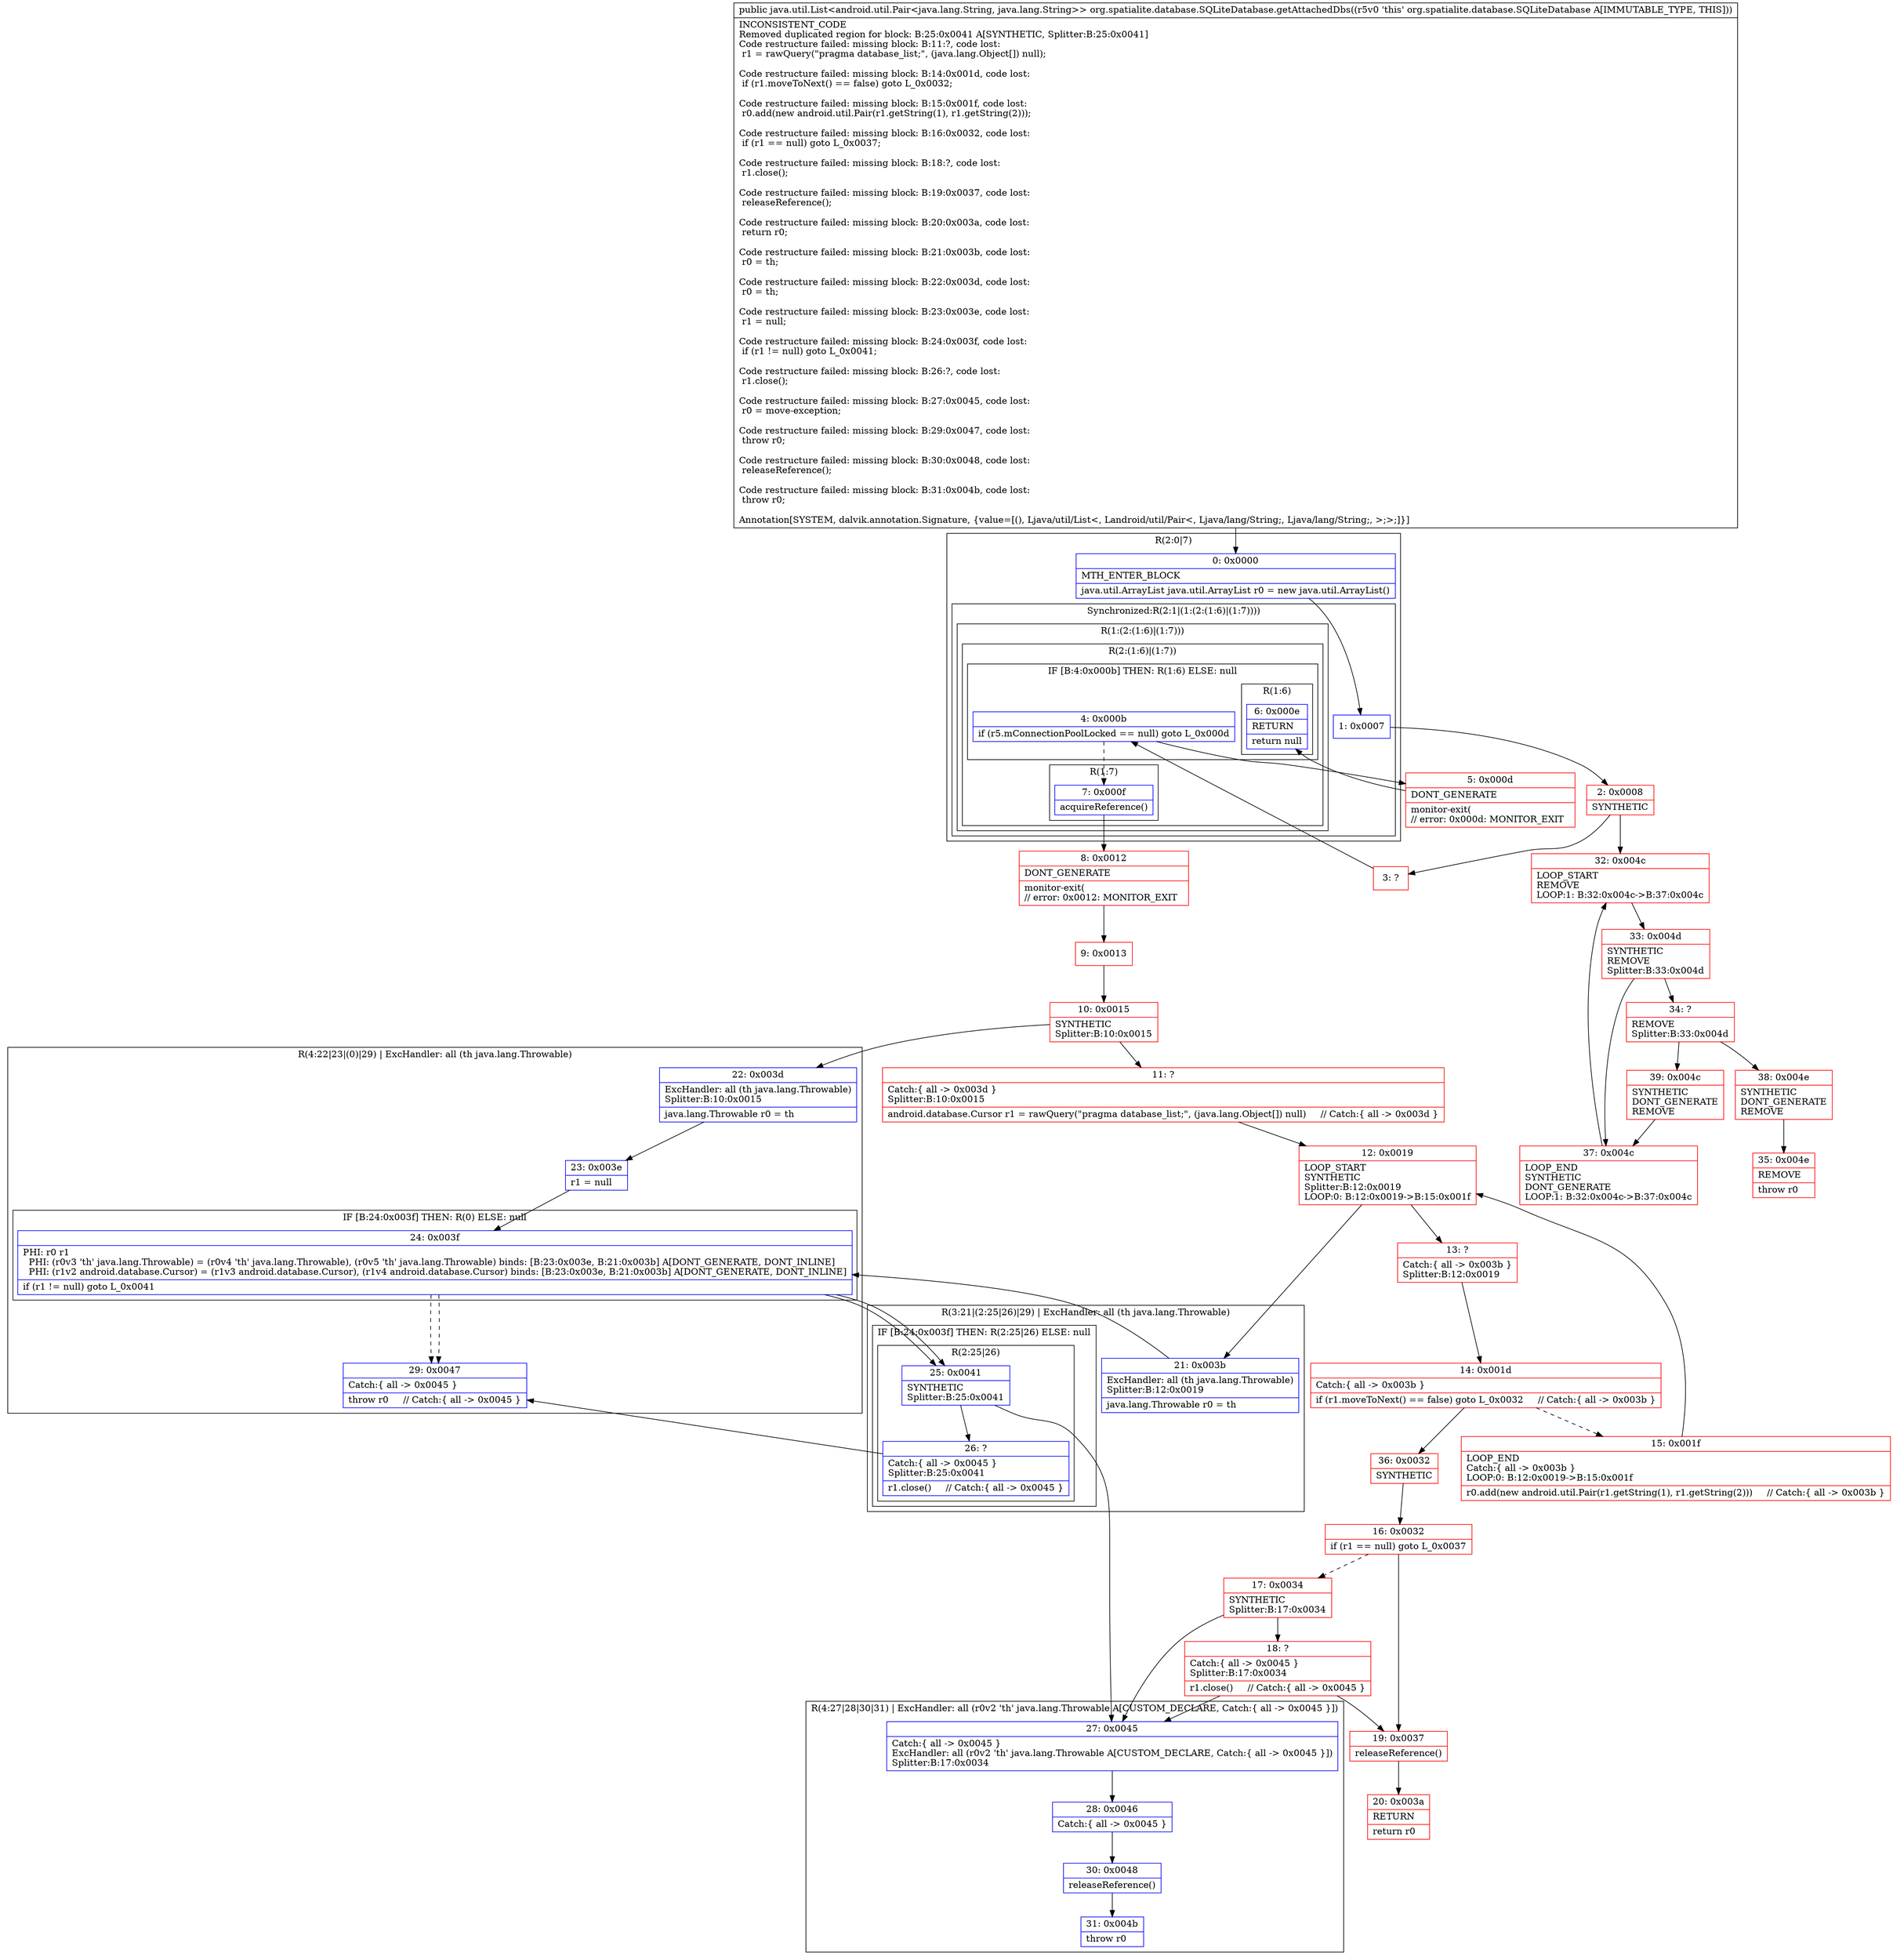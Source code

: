 digraph "CFG fororg.spatialite.database.SQLiteDatabase.getAttachedDbs()Ljava\/util\/List;" {
subgraph cluster_Region_1210464887 {
label = "R(2:0|7)";
node [shape=record,color=blue];
Node_0 [shape=record,label="{0\:\ 0x0000|MTH_ENTER_BLOCK\l|java.util.ArrayList java.util.ArrayList r0 = new java.util.ArrayList()\l}"];
subgraph cluster_SynchronizedRegion_2036586519 {
label = "Synchronized:R(2:1|(1:(2:(1:6)|(1:7))))";
node [shape=record,color=blue];
Node_1 [shape=record,label="{1\:\ 0x0007}"];
subgraph cluster_Region_864229013 {
label = "R(1:(2:(1:6)|(1:7)))";
node [shape=record,color=blue];
subgraph cluster_Region_1247582582 {
label = "R(2:(1:6)|(1:7))";
node [shape=record,color=blue];
subgraph cluster_IfRegion_1082096080 {
label = "IF [B:4:0x000b] THEN: R(1:6) ELSE: null";
node [shape=record,color=blue];
Node_4 [shape=record,label="{4\:\ 0x000b|if (r5.mConnectionPoolLocked == null) goto L_0x000d\l}"];
subgraph cluster_Region_666612392 {
label = "R(1:6)";
node [shape=record,color=blue];
Node_6 [shape=record,label="{6\:\ 0x000e|RETURN\l|return null\l}"];
}
}
subgraph cluster_Region_212287348 {
label = "R(1:7)";
node [shape=record,color=blue];
Node_7 [shape=record,label="{7\:\ 0x000f|acquireReference()\l}"];
}
}
}
}
}
subgraph cluster_Region_572424383 {
label = "R(4:22|23|(0)|29) | ExcHandler: all (th java.lang.Throwable)\l";
node [shape=record,color=blue];
Node_22 [shape=record,label="{22\:\ 0x003d|ExcHandler: all (th java.lang.Throwable)\lSplitter:B:10:0x0015\l|java.lang.Throwable r0 = th\l}"];
Node_23 [shape=record,label="{23\:\ 0x003e|r1 = null\l}"];
subgraph cluster_IfRegion_420793557 {
label = "IF [B:24:0x003f] THEN: R(0) ELSE: null";
node [shape=record,color=blue];
Node_24 [shape=record,label="{24\:\ 0x003f|PHI: r0 r1 \l  PHI: (r0v3 'th' java.lang.Throwable) = (r0v4 'th' java.lang.Throwable), (r0v5 'th' java.lang.Throwable) binds: [B:23:0x003e, B:21:0x003b] A[DONT_GENERATE, DONT_INLINE]\l  PHI: (r1v2 android.database.Cursor) = (r1v3 android.database.Cursor), (r1v4 android.database.Cursor) binds: [B:23:0x003e, B:21:0x003b] A[DONT_GENERATE, DONT_INLINE]\l|if (r1 != null) goto L_0x0041\l}"];
subgraph cluster_Region_1673528237 {
label = "R(0)";
node [shape=record,color=blue];
}
}
Node_29 [shape=record,label="{29\:\ 0x0047|Catch:\{ all \-\> 0x0045 \}\l|throw r0     \/\/ Catch:\{ all \-\> 0x0045 \}\l}"];
}
subgraph cluster_Region_1453968446 {
label = "R(3:21|(2:25|26)|29) | ExcHandler: all (th java.lang.Throwable)\l";
node [shape=record,color=blue];
Node_21 [shape=record,label="{21\:\ 0x003b|ExcHandler: all (th java.lang.Throwable)\lSplitter:B:12:0x0019\l|java.lang.Throwable r0 = th\l}"];
subgraph cluster_IfRegion_6595884 {
label = "IF [B:24:0x003f] THEN: R(2:25|26) ELSE: null";
node [shape=record,color=blue];
Node_24 [shape=record,label="{24\:\ 0x003f|PHI: r0 r1 \l  PHI: (r0v3 'th' java.lang.Throwable) = (r0v4 'th' java.lang.Throwable), (r0v5 'th' java.lang.Throwable) binds: [B:23:0x003e, B:21:0x003b] A[DONT_GENERATE, DONT_INLINE]\l  PHI: (r1v2 android.database.Cursor) = (r1v3 android.database.Cursor), (r1v4 android.database.Cursor) binds: [B:23:0x003e, B:21:0x003b] A[DONT_GENERATE, DONT_INLINE]\l|if (r1 != null) goto L_0x0041\l}"];
subgraph cluster_Region_1059693457 {
label = "R(2:25|26)";
node [shape=record,color=blue];
Node_25 [shape=record,label="{25\:\ 0x0041|SYNTHETIC\lSplitter:B:25:0x0041\l}"];
Node_26 [shape=record,label="{26\:\ ?|Catch:\{ all \-\> 0x0045 \}\lSplitter:B:25:0x0041\l|r1.close()     \/\/ Catch:\{ all \-\> 0x0045 \}\l}"];
}
}
Node_29 [shape=record,label="{29\:\ 0x0047|Catch:\{ all \-\> 0x0045 \}\l|throw r0     \/\/ Catch:\{ all \-\> 0x0045 \}\l}"];
}
subgraph cluster_Region_1553400498 {
label = "R(4:27|28|30|31) | ExcHandler: all (r0v2 'th' java.lang.Throwable A[CUSTOM_DECLARE, Catch:\{ all \-\> 0x0045 \}])\l";
node [shape=record,color=blue];
Node_27 [shape=record,label="{27\:\ 0x0045|Catch:\{ all \-\> 0x0045 \}\lExcHandler: all (r0v2 'th' java.lang.Throwable A[CUSTOM_DECLARE, Catch:\{ all \-\> 0x0045 \}])\lSplitter:B:17:0x0034\l}"];
Node_28 [shape=record,label="{28\:\ 0x0046|Catch:\{ all \-\> 0x0045 \}\l}"];
Node_30 [shape=record,label="{30\:\ 0x0048|releaseReference()\l}"];
Node_31 [shape=record,label="{31\:\ 0x004b|throw r0\l}"];
}
Node_2 [shape=record,color=red,label="{2\:\ 0x0008|SYNTHETIC\l}"];
Node_3 [shape=record,color=red,label="{3\:\ ?}"];
Node_5 [shape=record,color=red,label="{5\:\ 0x000d|DONT_GENERATE\l|monitor\-exit(\l\/\/ error: 0x000d: MONITOR_EXIT  \l}"];
Node_8 [shape=record,color=red,label="{8\:\ 0x0012|DONT_GENERATE\l|monitor\-exit(\l\/\/ error: 0x0012: MONITOR_EXIT  \l}"];
Node_9 [shape=record,color=red,label="{9\:\ 0x0013}"];
Node_10 [shape=record,color=red,label="{10\:\ 0x0015|SYNTHETIC\lSplitter:B:10:0x0015\l}"];
Node_11 [shape=record,color=red,label="{11\:\ ?|Catch:\{ all \-\> 0x003d \}\lSplitter:B:10:0x0015\l|android.database.Cursor r1 = rawQuery(\"pragma database_list;\", (java.lang.Object[]) null)     \/\/ Catch:\{ all \-\> 0x003d \}\l}"];
Node_12 [shape=record,color=red,label="{12\:\ 0x0019|LOOP_START\lSYNTHETIC\lSplitter:B:12:0x0019\lLOOP:0: B:12:0x0019\-\>B:15:0x001f\l}"];
Node_13 [shape=record,color=red,label="{13\:\ ?|Catch:\{ all \-\> 0x003b \}\lSplitter:B:12:0x0019\l}"];
Node_14 [shape=record,color=red,label="{14\:\ 0x001d|Catch:\{ all \-\> 0x003b \}\l|if (r1.moveToNext() == false) goto L_0x0032     \/\/ Catch:\{ all \-\> 0x003b \}\l}"];
Node_15 [shape=record,color=red,label="{15\:\ 0x001f|LOOP_END\lCatch:\{ all \-\> 0x003b \}\lLOOP:0: B:12:0x0019\-\>B:15:0x001f\l|r0.add(new android.util.Pair(r1.getString(1), r1.getString(2)))     \/\/ Catch:\{ all \-\> 0x003b \}\l}"];
Node_16 [shape=record,color=red,label="{16\:\ 0x0032|if (r1 == null) goto L_0x0037\l}"];
Node_17 [shape=record,color=red,label="{17\:\ 0x0034|SYNTHETIC\lSplitter:B:17:0x0034\l}"];
Node_18 [shape=record,color=red,label="{18\:\ ?|Catch:\{ all \-\> 0x0045 \}\lSplitter:B:17:0x0034\l|r1.close()     \/\/ Catch:\{ all \-\> 0x0045 \}\l}"];
Node_19 [shape=record,color=red,label="{19\:\ 0x0037|releaseReference()\l}"];
Node_20 [shape=record,color=red,label="{20\:\ 0x003a|RETURN\l|return r0\l}"];
Node_32 [shape=record,color=red,label="{32\:\ 0x004c|LOOP_START\lREMOVE\lLOOP:1: B:32:0x004c\-\>B:37:0x004c\l}"];
Node_33 [shape=record,color=red,label="{33\:\ 0x004d|SYNTHETIC\lREMOVE\lSplitter:B:33:0x004d\l}"];
Node_34 [shape=record,color=red,label="{34\:\ ?|REMOVE\lSplitter:B:33:0x004d\l}"];
Node_35 [shape=record,color=red,label="{35\:\ 0x004e|REMOVE\l|throw r0\l}"];
Node_36 [shape=record,color=red,label="{36\:\ 0x0032|SYNTHETIC\l}"];
Node_37 [shape=record,color=red,label="{37\:\ 0x004c|LOOP_END\lSYNTHETIC\lDONT_GENERATE\lLOOP:1: B:32:0x004c\-\>B:37:0x004c\l}"];
Node_38 [shape=record,color=red,label="{38\:\ 0x004e|SYNTHETIC\lDONT_GENERATE\lREMOVE\l}"];
Node_39 [shape=record,color=red,label="{39\:\ 0x004c|SYNTHETIC\lDONT_GENERATE\lREMOVE\l}"];
MethodNode[shape=record,label="{public java.util.List\<android.util.Pair\<java.lang.String, java.lang.String\>\> org.spatialite.database.SQLiteDatabase.getAttachedDbs((r5v0 'this' org.spatialite.database.SQLiteDatabase A[IMMUTABLE_TYPE, THIS]))  | INCONSISTENT_CODE\lRemoved duplicated region for block: B:25:0x0041 A[SYNTHETIC, Splitter:B:25:0x0041]\lCode restructure failed: missing block: B:11:?, code lost:\l    r1 = rawQuery(\"pragma database_list;\", (java.lang.Object[]) null);\l\lCode restructure failed: missing block: B:14:0x001d, code lost:\l    if (r1.moveToNext() == false) goto L_0x0032;\l\lCode restructure failed: missing block: B:15:0x001f, code lost:\l    r0.add(new android.util.Pair(r1.getString(1), r1.getString(2)));\l\lCode restructure failed: missing block: B:16:0x0032, code lost:\l    if (r1 == null) goto L_0x0037;\l\lCode restructure failed: missing block: B:18:?, code lost:\l    r1.close();\l\lCode restructure failed: missing block: B:19:0x0037, code lost:\l    releaseReference();\l\lCode restructure failed: missing block: B:20:0x003a, code lost:\l    return r0;\l\lCode restructure failed: missing block: B:21:0x003b, code lost:\l    r0 = th;\l\lCode restructure failed: missing block: B:22:0x003d, code lost:\l    r0 = th;\l\lCode restructure failed: missing block: B:23:0x003e, code lost:\l    r1 = null;\l\lCode restructure failed: missing block: B:24:0x003f, code lost:\l    if (r1 != null) goto L_0x0041;\l\lCode restructure failed: missing block: B:26:?, code lost:\l    r1.close();\l\lCode restructure failed: missing block: B:27:0x0045, code lost:\l    r0 = move\-exception;\l\lCode restructure failed: missing block: B:29:0x0047, code lost:\l    throw r0;\l\lCode restructure failed: missing block: B:30:0x0048, code lost:\l    releaseReference();\l\lCode restructure failed: missing block: B:31:0x004b, code lost:\l    throw r0;\l\lAnnotation[SYSTEM, dalvik.annotation.Signature, \{value=[(), Ljava\/util\/List\<, Landroid\/util\/Pair\<, Ljava\/lang\/String;, Ljava\/lang\/String;, \>;\>;]\}]\l}"];
MethodNode -> Node_0;
Node_0 -> Node_1;
Node_1 -> Node_2;
Node_4 -> Node_5;
Node_4 -> Node_7[style=dashed];
Node_7 -> Node_8;
Node_22 -> Node_23;
Node_23 -> Node_24;
Node_24 -> Node_25;
Node_24 -> Node_29[style=dashed];
Node_21 -> Node_24;
Node_24 -> Node_25;
Node_24 -> Node_29[style=dashed];
Node_25 -> Node_26;
Node_25 -> Node_27;
Node_26 -> Node_29;
Node_27 -> Node_28;
Node_28 -> Node_30;
Node_30 -> Node_31;
Node_2 -> Node_3;
Node_2 -> Node_32;
Node_3 -> Node_4;
Node_5 -> Node_6;
Node_8 -> Node_9;
Node_9 -> Node_10;
Node_10 -> Node_11;
Node_10 -> Node_22;
Node_11 -> Node_12;
Node_12 -> Node_13;
Node_12 -> Node_21;
Node_13 -> Node_14;
Node_14 -> Node_15[style=dashed];
Node_14 -> Node_36;
Node_15 -> Node_12;
Node_16 -> Node_17[style=dashed];
Node_16 -> Node_19;
Node_17 -> Node_18;
Node_17 -> Node_27;
Node_18 -> Node_19;
Node_18 -> Node_27;
Node_19 -> Node_20;
Node_32 -> Node_33;
Node_33 -> Node_34;
Node_33 -> Node_37;
Node_34 -> Node_38;
Node_34 -> Node_39;
Node_36 -> Node_16;
Node_37 -> Node_32;
Node_38 -> Node_35;
Node_39 -> Node_37;
}

